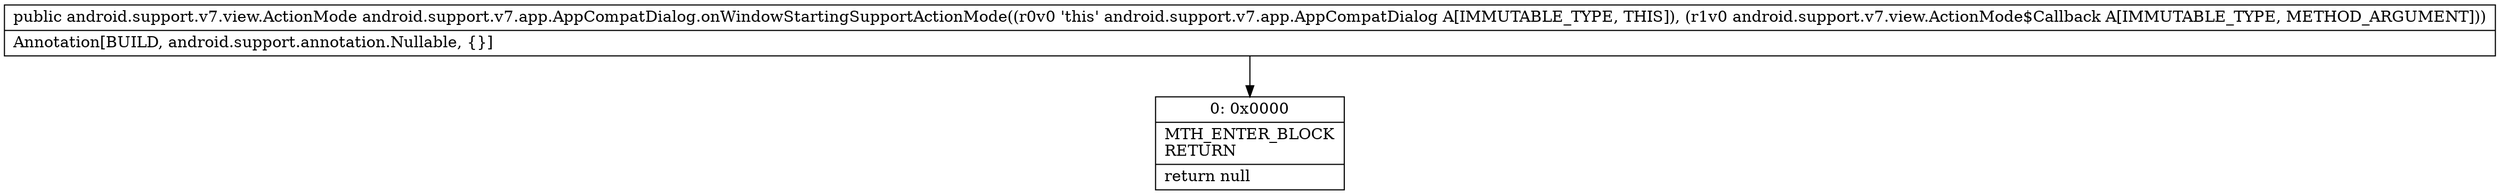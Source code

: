 digraph "CFG forandroid.support.v7.app.AppCompatDialog.onWindowStartingSupportActionMode(Landroid\/support\/v7\/view\/ActionMode$Callback;)Landroid\/support\/v7\/view\/ActionMode;" {
Node_0 [shape=record,label="{0\:\ 0x0000|MTH_ENTER_BLOCK\lRETURN\l|return null\l}"];
MethodNode[shape=record,label="{public android.support.v7.view.ActionMode android.support.v7.app.AppCompatDialog.onWindowStartingSupportActionMode((r0v0 'this' android.support.v7.app.AppCompatDialog A[IMMUTABLE_TYPE, THIS]), (r1v0 android.support.v7.view.ActionMode$Callback A[IMMUTABLE_TYPE, METHOD_ARGUMENT]))  | Annotation[BUILD, android.support.annotation.Nullable, \{\}]\l}"];
MethodNode -> Node_0;
}

